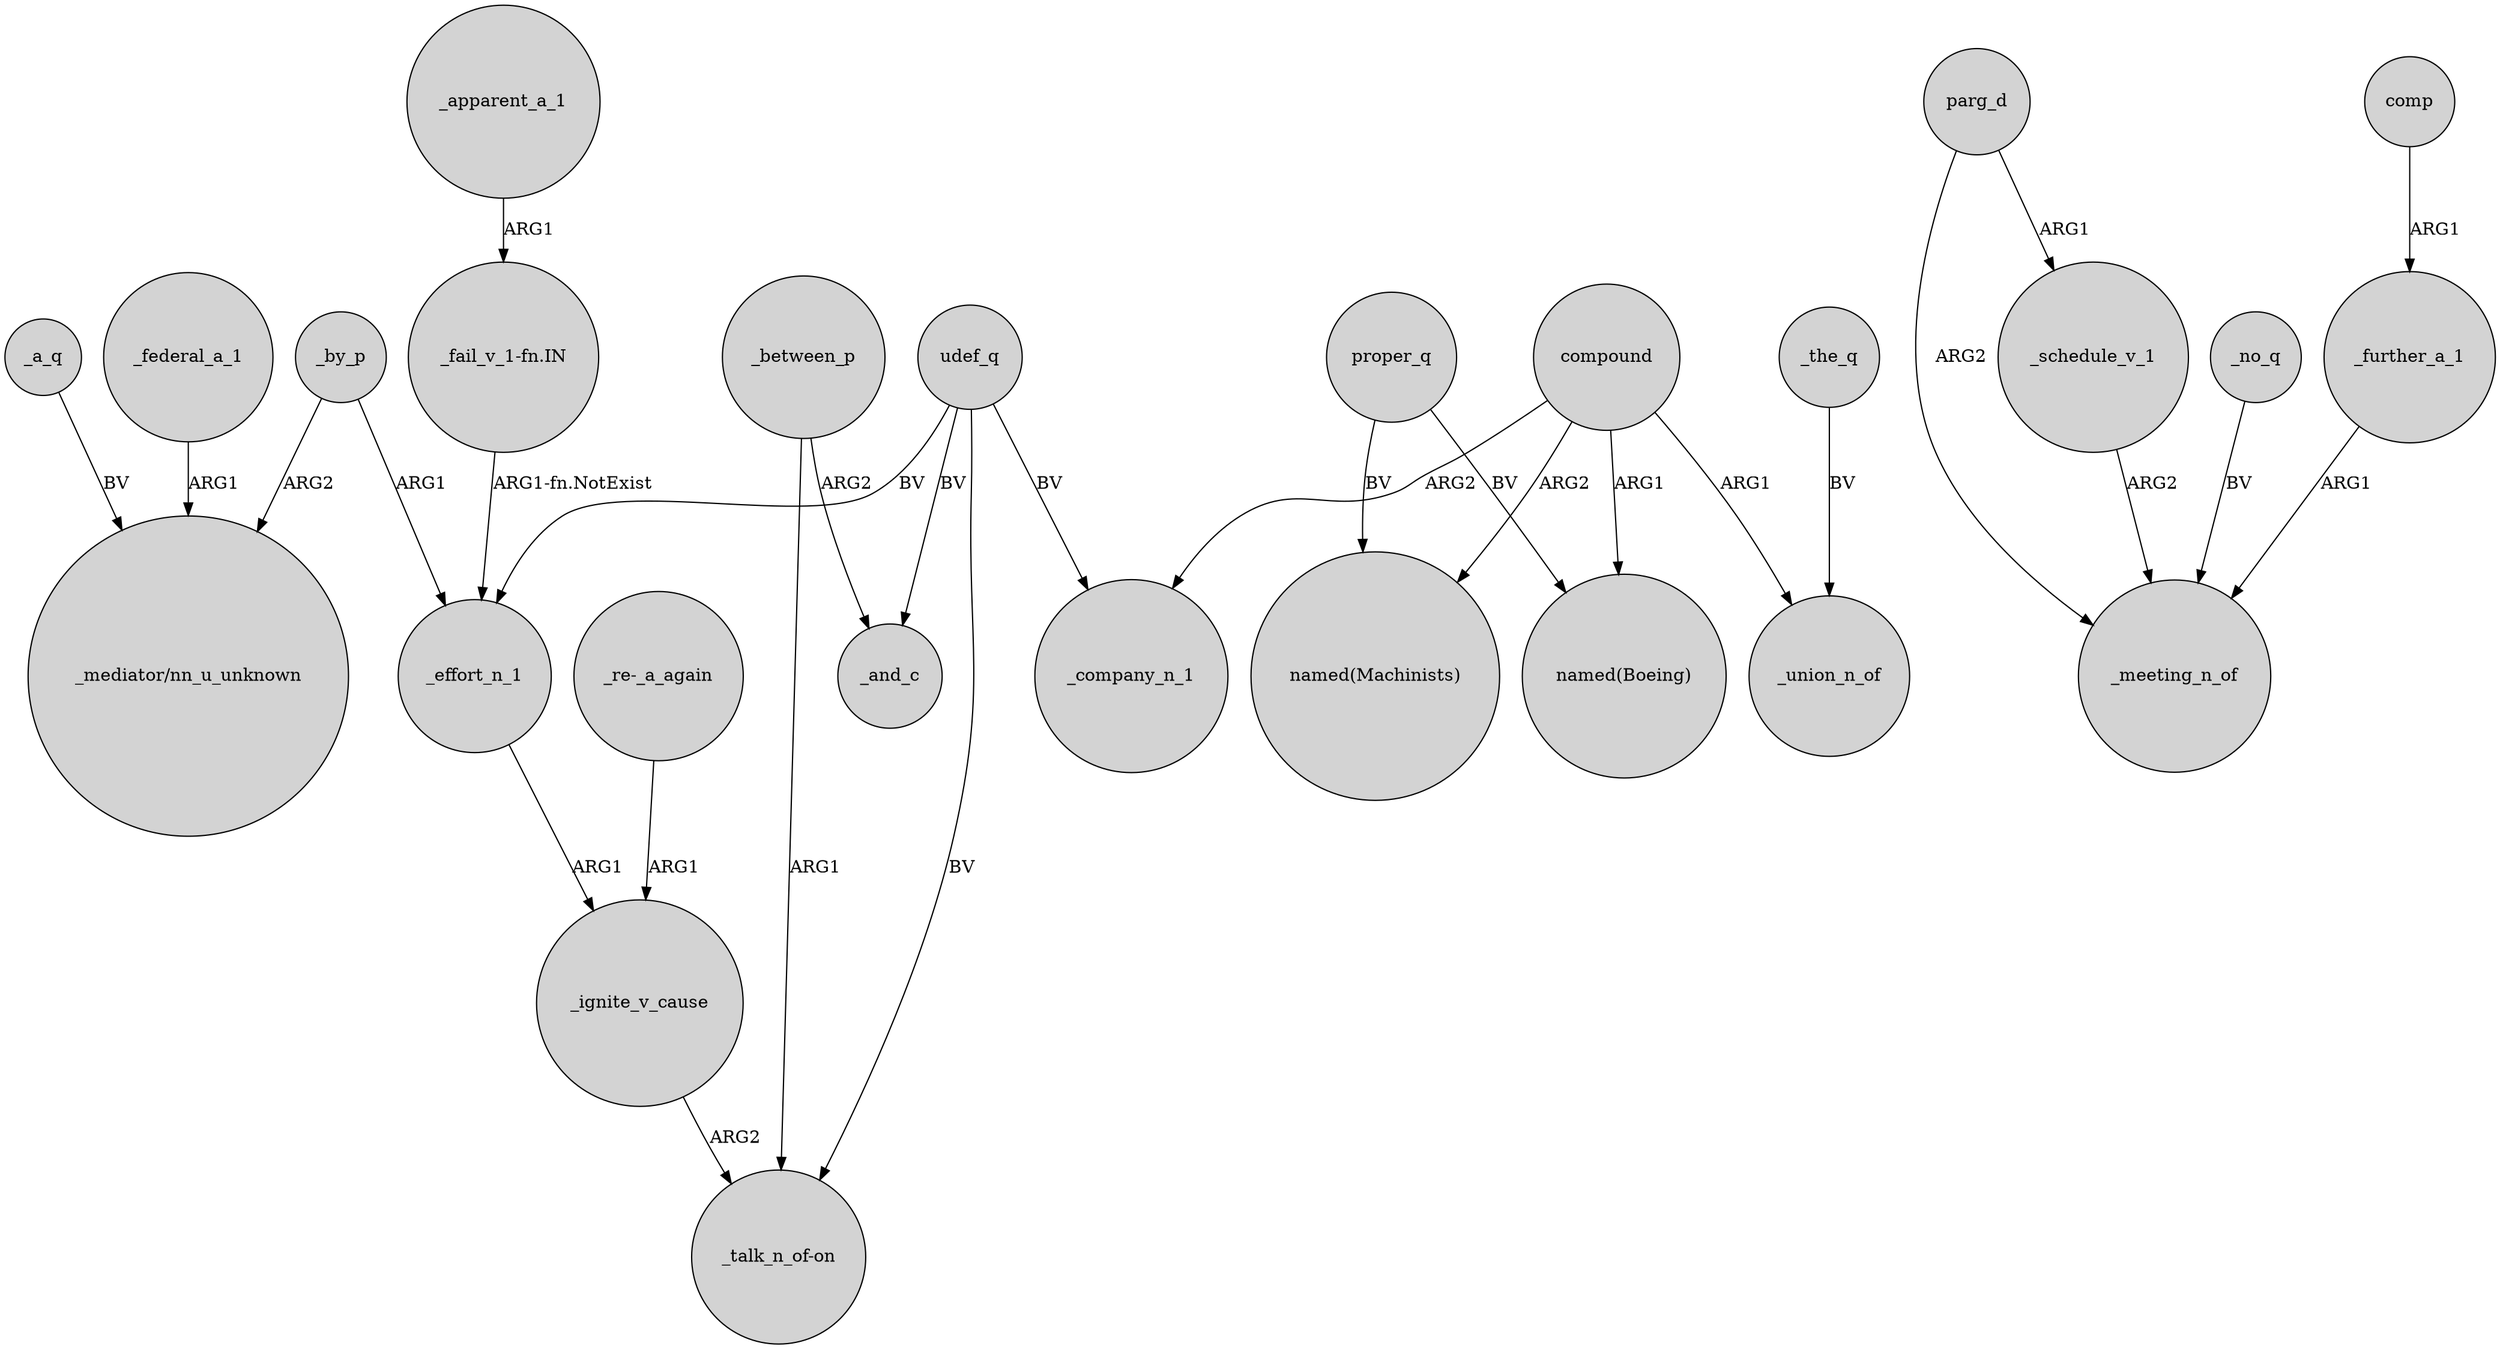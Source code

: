 digraph {
	node [shape=circle style=filled]
	_federal_a_1 -> "_mediator/nn_u_unknown" [label=ARG1]
	_ignite_v_cause -> "_talk_n_of-on" [label=ARG2]
	parg_d -> _meeting_n_of [label=ARG2]
	compound -> "named(Machinists)" [label=ARG2]
	compound -> _company_n_1 [label=ARG2]
	_no_q -> _meeting_n_of [label=BV]
	_schedule_v_1 -> _meeting_n_of [label=ARG2]
	_between_p -> "_talk_n_of-on" [label=ARG1]
	_by_p -> _effort_n_1 [label=ARG1]
	"_re-_a_again" -> _ignite_v_cause [label=ARG1]
	proper_q -> "named(Boeing)" [label=BV]
	_the_q -> _union_n_of [label=BV]
	proper_q -> "named(Machinists)" [label=BV]
	_apparent_a_1 -> "_fail_v_1-fn.IN" [label=ARG1]
	_by_p -> "_mediator/nn_u_unknown" [label=ARG2]
	udef_q -> "_talk_n_of-on" [label=BV]
	comp -> _further_a_1 [label=ARG1]
	_a_q -> "_mediator/nn_u_unknown" [label=BV]
	_between_p -> _and_c [label=ARG2]
	_further_a_1 -> _meeting_n_of [label=ARG1]
	_effort_n_1 -> _ignite_v_cause [label=ARG1]
	parg_d -> _schedule_v_1 [label=ARG1]
	"_fail_v_1-fn.IN" -> _effort_n_1 [label="ARG1-fn.NotExist"]
	udef_q -> _and_c [label=BV]
	compound -> "named(Boeing)" [label=ARG1]
	compound -> _union_n_of [label=ARG1]
	udef_q -> _company_n_1 [label=BV]
	udef_q -> _effort_n_1 [label=BV]
}
